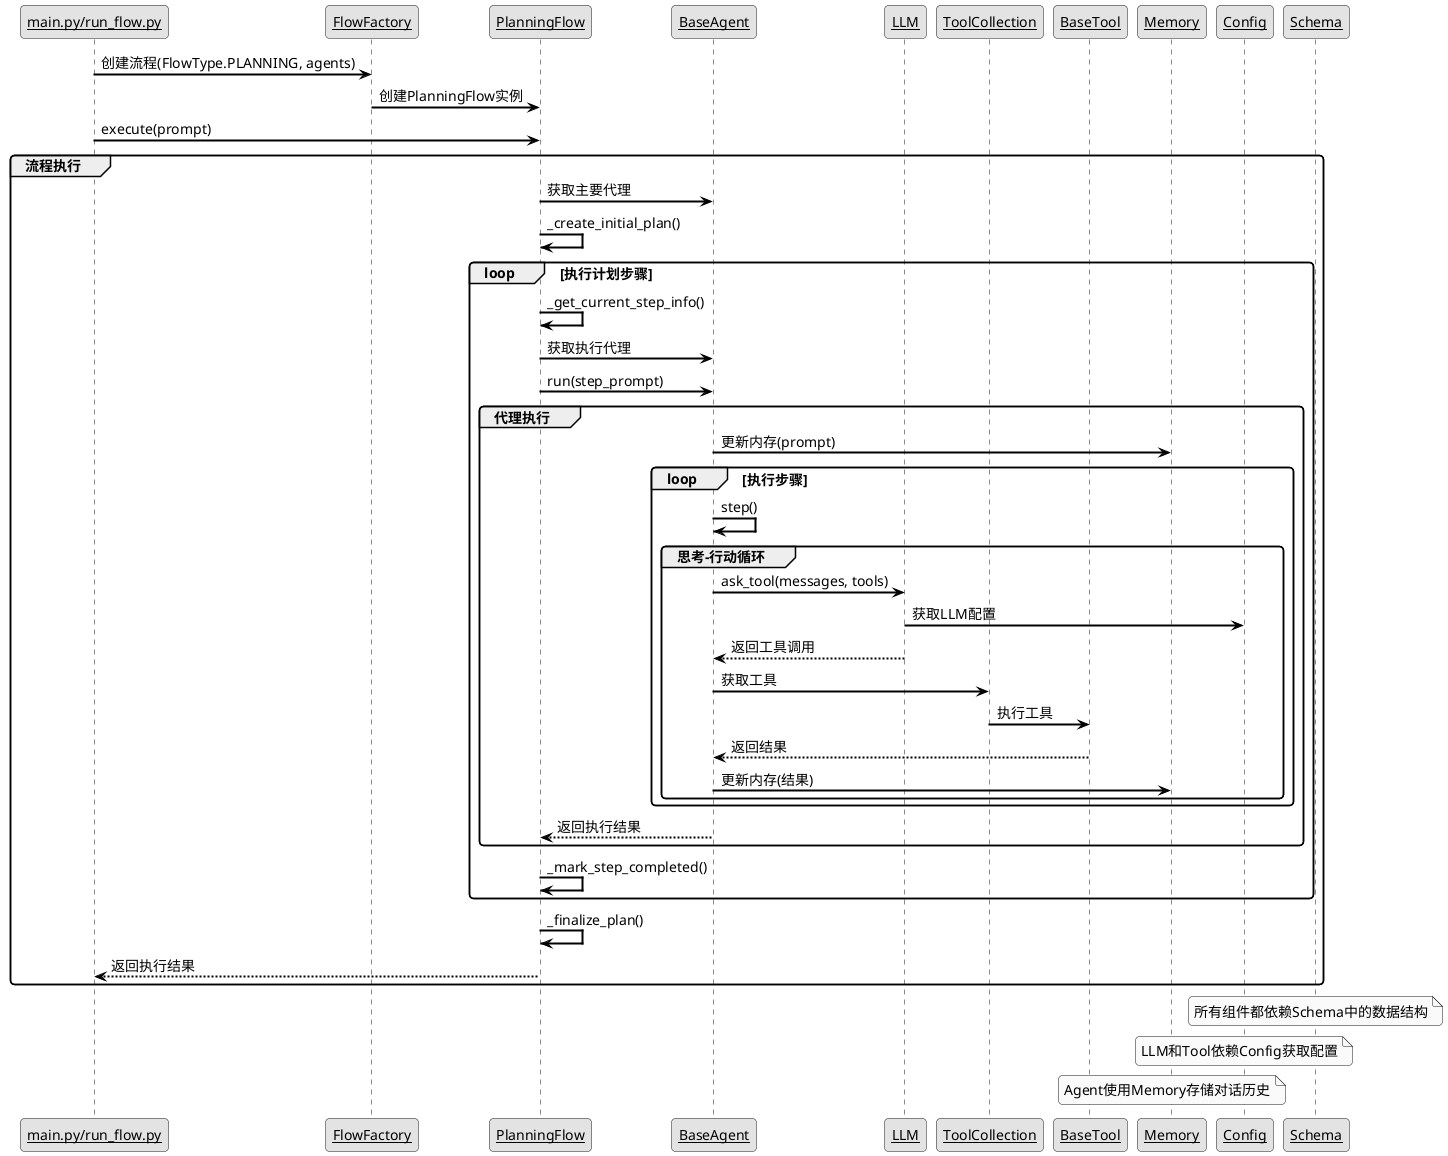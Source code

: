 @startuml OpenManus调用流程图

' 使用皮肤
skinparam monochrome true
skinparam shadowing false
skinparam defaultFontName "Microsoft YaHei"
skinparam defaultFontSize 14
skinparam roundCorner 8
skinparam backgroundColor white
skinparam arrowColor black
skinparam sequenceArrowThickness 2
skinparam sequenceParticipant underline

' 定义参与者
participant "main.py/run_flow.py" as Main
participant "FlowFactory" as Factory
participant "PlanningFlow" as Flow
participant "BaseAgent" as Agent
participant "LLM" as LLM
participant "ToolCollection" as Tools
participant "BaseTool" as Tool
participant "Memory" as Memory
participant "Config" as Config
participant "Schema" as Schema

' 流程
Main -> Factory : 创建流程(FlowType.PLANNING, agents)
Factory -> Flow : 创建PlanningFlow实例
Main -> Flow : execute(prompt)

group 流程执行
    Flow -> Agent : 获取主要代理
    Flow -> Flow : _create_initial_plan()
    
    loop 执行计划步骤
        Flow -> Flow : _get_current_step_info()
        Flow -> Agent : 获取执行代理
        Flow -> Agent : run(step_prompt)
        
        group 代理执行
            Agent -> Memory : 更新内存(prompt)
            
            loop 执行步骤
                Agent -> Agent : step()
                
                group 思考-行动循环
                    Agent -> LLM : ask_tool(messages, tools)
                    LLM -> Config : 获取LLM配置
                    LLM --> Agent : 返回工具调用
                    
                    Agent -> Tools : 获取工具
                    Tools -> Tool : 执行工具
                    Tool --> Agent : 返回结果
                    
                    Agent -> Memory : 更新内存(结果)
                end
            end
            
            Agent --> Flow : 返回执行结果
        end
        
        Flow -> Flow : _mark_step_completed()
    end
    
    Flow -> Flow : _finalize_plan()
    Flow --> Main : 返回执行结果
end

' 依赖关系
note over Schema
  所有组件都依赖Schema中的数据结构
end note

note over Config
  LLM和Tool依赖Config获取配置
end note

note over Memory
  Agent使用Memory存储对话历史
end note

@enduml 